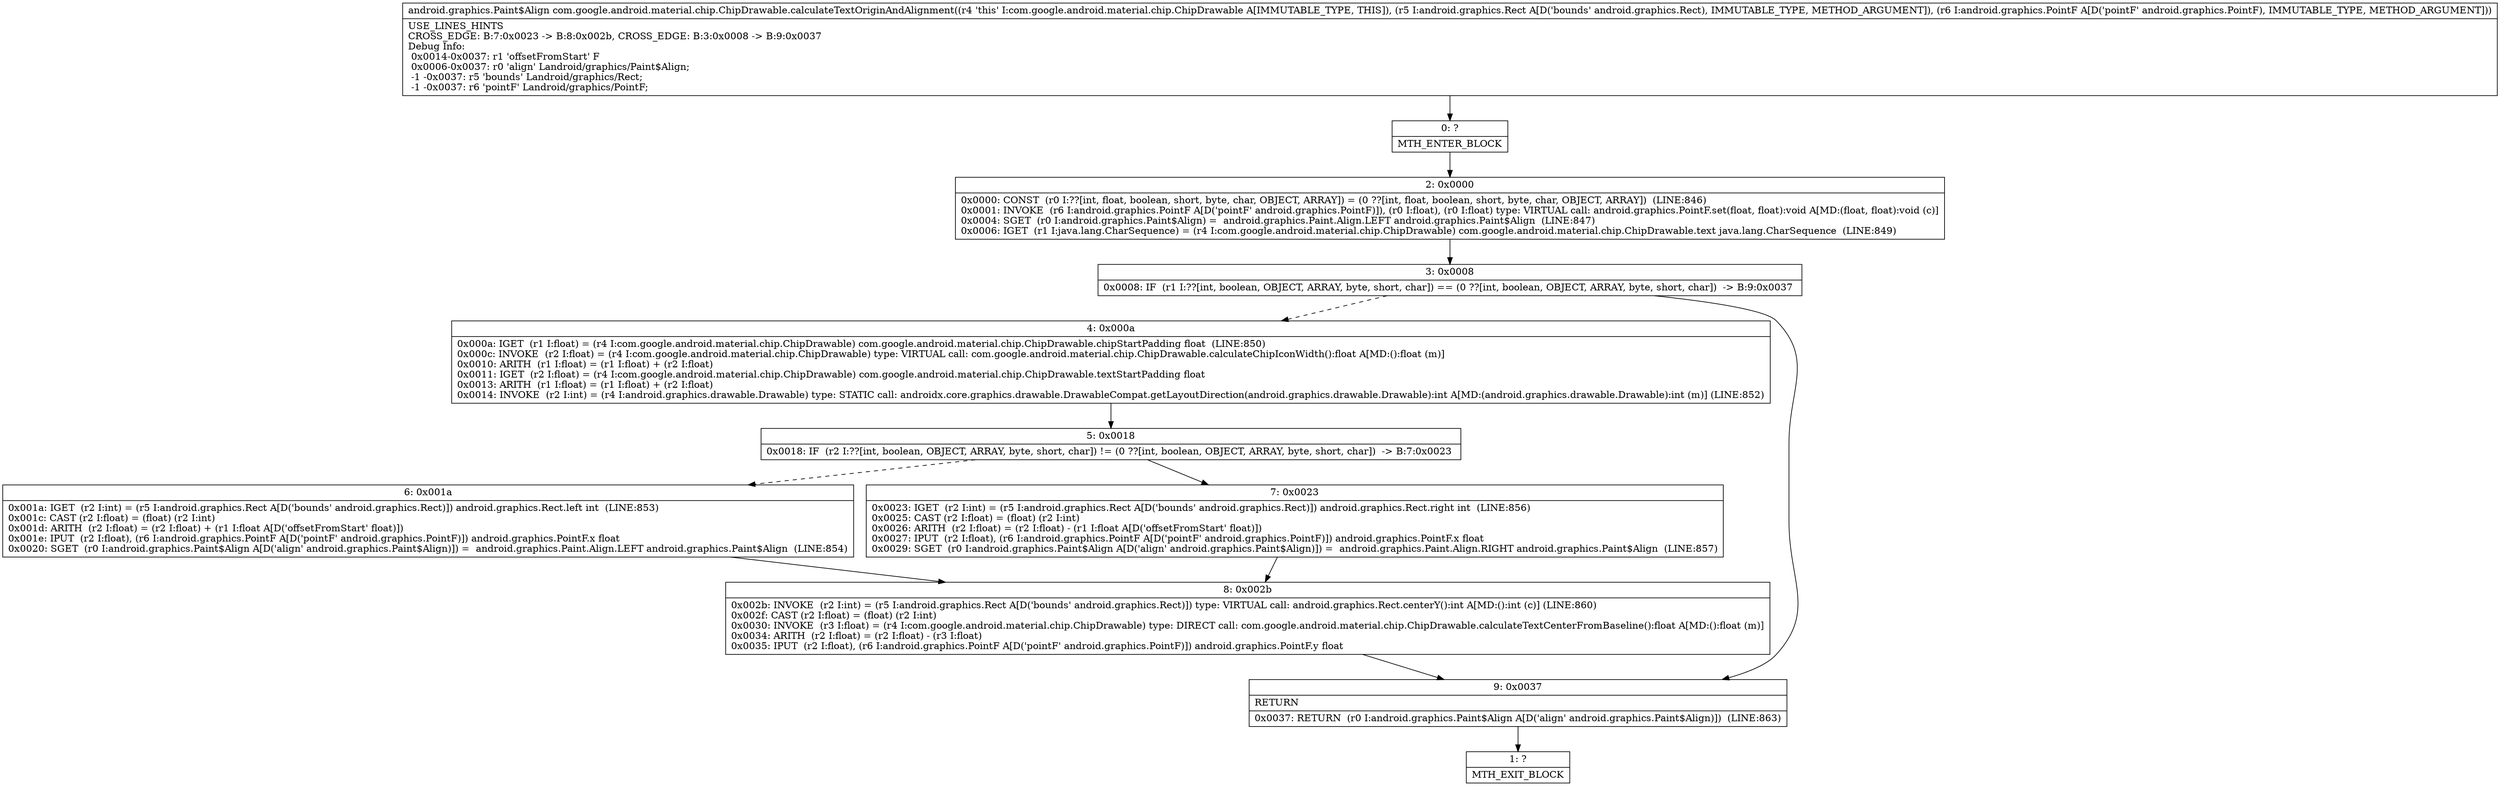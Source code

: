digraph "CFG forcom.google.android.material.chip.ChipDrawable.calculateTextOriginAndAlignment(Landroid\/graphics\/Rect;Landroid\/graphics\/PointF;)Landroid\/graphics\/Paint$Align;" {
Node_0 [shape=record,label="{0\:\ ?|MTH_ENTER_BLOCK\l}"];
Node_2 [shape=record,label="{2\:\ 0x0000|0x0000: CONST  (r0 I:??[int, float, boolean, short, byte, char, OBJECT, ARRAY]) = (0 ??[int, float, boolean, short, byte, char, OBJECT, ARRAY])  (LINE:846)\l0x0001: INVOKE  (r6 I:android.graphics.PointF A[D('pointF' android.graphics.PointF)]), (r0 I:float), (r0 I:float) type: VIRTUAL call: android.graphics.PointF.set(float, float):void A[MD:(float, float):void (c)]\l0x0004: SGET  (r0 I:android.graphics.Paint$Align) =  android.graphics.Paint.Align.LEFT android.graphics.Paint$Align  (LINE:847)\l0x0006: IGET  (r1 I:java.lang.CharSequence) = (r4 I:com.google.android.material.chip.ChipDrawable) com.google.android.material.chip.ChipDrawable.text java.lang.CharSequence  (LINE:849)\l}"];
Node_3 [shape=record,label="{3\:\ 0x0008|0x0008: IF  (r1 I:??[int, boolean, OBJECT, ARRAY, byte, short, char]) == (0 ??[int, boolean, OBJECT, ARRAY, byte, short, char])  \-\> B:9:0x0037 \l}"];
Node_4 [shape=record,label="{4\:\ 0x000a|0x000a: IGET  (r1 I:float) = (r4 I:com.google.android.material.chip.ChipDrawable) com.google.android.material.chip.ChipDrawable.chipStartPadding float  (LINE:850)\l0x000c: INVOKE  (r2 I:float) = (r4 I:com.google.android.material.chip.ChipDrawable) type: VIRTUAL call: com.google.android.material.chip.ChipDrawable.calculateChipIconWidth():float A[MD:():float (m)]\l0x0010: ARITH  (r1 I:float) = (r1 I:float) + (r2 I:float) \l0x0011: IGET  (r2 I:float) = (r4 I:com.google.android.material.chip.ChipDrawable) com.google.android.material.chip.ChipDrawable.textStartPadding float \l0x0013: ARITH  (r1 I:float) = (r1 I:float) + (r2 I:float) \l0x0014: INVOKE  (r2 I:int) = (r4 I:android.graphics.drawable.Drawable) type: STATIC call: androidx.core.graphics.drawable.DrawableCompat.getLayoutDirection(android.graphics.drawable.Drawable):int A[MD:(android.graphics.drawable.Drawable):int (m)] (LINE:852)\l}"];
Node_5 [shape=record,label="{5\:\ 0x0018|0x0018: IF  (r2 I:??[int, boolean, OBJECT, ARRAY, byte, short, char]) != (0 ??[int, boolean, OBJECT, ARRAY, byte, short, char])  \-\> B:7:0x0023 \l}"];
Node_6 [shape=record,label="{6\:\ 0x001a|0x001a: IGET  (r2 I:int) = (r5 I:android.graphics.Rect A[D('bounds' android.graphics.Rect)]) android.graphics.Rect.left int  (LINE:853)\l0x001c: CAST (r2 I:float) = (float) (r2 I:int) \l0x001d: ARITH  (r2 I:float) = (r2 I:float) + (r1 I:float A[D('offsetFromStart' float)]) \l0x001e: IPUT  (r2 I:float), (r6 I:android.graphics.PointF A[D('pointF' android.graphics.PointF)]) android.graphics.PointF.x float \l0x0020: SGET  (r0 I:android.graphics.Paint$Align A[D('align' android.graphics.Paint$Align)]) =  android.graphics.Paint.Align.LEFT android.graphics.Paint$Align  (LINE:854)\l}"];
Node_8 [shape=record,label="{8\:\ 0x002b|0x002b: INVOKE  (r2 I:int) = (r5 I:android.graphics.Rect A[D('bounds' android.graphics.Rect)]) type: VIRTUAL call: android.graphics.Rect.centerY():int A[MD:():int (c)] (LINE:860)\l0x002f: CAST (r2 I:float) = (float) (r2 I:int) \l0x0030: INVOKE  (r3 I:float) = (r4 I:com.google.android.material.chip.ChipDrawable) type: DIRECT call: com.google.android.material.chip.ChipDrawable.calculateTextCenterFromBaseline():float A[MD:():float (m)]\l0x0034: ARITH  (r2 I:float) = (r2 I:float) \- (r3 I:float) \l0x0035: IPUT  (r2 I:float), (r6 I:android.graphics.PointF A[D('pointF' android.graphics.PointF)]) android.graphics.PointF.y float \l}"];
Node_7 [shape=record,label="{7\:\ 0x0023|0x0023: IGET  (r2 I:int) = (r5 I:android.graphics.Rect A[D('bounds' android.graphics.Rect)]) android.graphics.Rect.right int  (LINE:856)\l0x0025: CAST (r2 I:float) = (float) (r2 I:int) \l0x0026: ARITH  (r2 I:float) = (r2 I:float) \- (r1 I:float A[D('offsetFromStart' float)]) \l0x0027: IPUT  (r2 I:float), (r6 I:android.graphics.PointF A[D('pointF' android.graphics.PointF)]) android.graphics.PointF.x float \l0x0029: SGET  (r0 I:android.graphics.Paint$Align A[D('align' android.graphics.Paint$Align)]) =  android.graphics.Paint.Align.RIGHT android.graphics.Paint$Align  (LINE:857)\l}"];
Node_9 [shape=record,label="{9\:\ 0x0037|RETURN\l|0x0037: RETURN  (r0 I:android.graphics.Paint$Align A[D('align' android.graphics.Paint$Align)])  (LINE:863)\l}"];
Node_1 [shape=record,label="{1\:\ ?|MTH_EXIT_BLOCK\l}"];
MethodNode[shape=record,label="{android.graphics.Paint$Align com.google.android.material.chip.ChipDrawable.calculateTextOriginAndAlignment((r4 'this' I:com.google.android.material.chip.ChipDrawable A[IMMUTABLE_TYPE, THIS]), (r5 I:android.graphics.Rect A[D('bounds' android.graphics.Rect), IMMUTABLE_TYPE, METHOD_ARGUMENT]), (r6 I:android.graphics.PointF A[D('pointF' android.graphics.PointF), IMMUTABLE_TYPE, METHOD_ARGUMENT]))  | USE_LINES_HINTS\lCROSS_EDGE: B:7:0x0023 \-\> B:8:0x002b, CROSS_EDGE: B:3:0x0008 \-\> B:9:0x0037\lDebug Info:\l  0x0014\-0x0037: r1 'offsetFromStart' F\l  0x0006\-0x0037: r0 'align' Landroid\/graphics\/Paint$Align;\l  \-1 \-0x0037: r5 'bounds' Landroid\/graphics\/Rect;\l  \-1 \-0x0037: r6 'pointF' Landroid\/graphics\/PointF;\l}"];
MethodNode -> Node_0;Node_0 -> Node_2;
Node_2 -> Node_3;
Node_3 -> Node_4[style=dashed];
Node_3 -> Node_9;
Node_4 -> Node_5;
Node_5 -> Node_6[style=dashed];
Node_5 -> Node_7;
Node_6 -> Node_8;
Node_8 -> Node_9;
Node_7 -> Node_8;
Node_9 -> Node_1;
}

